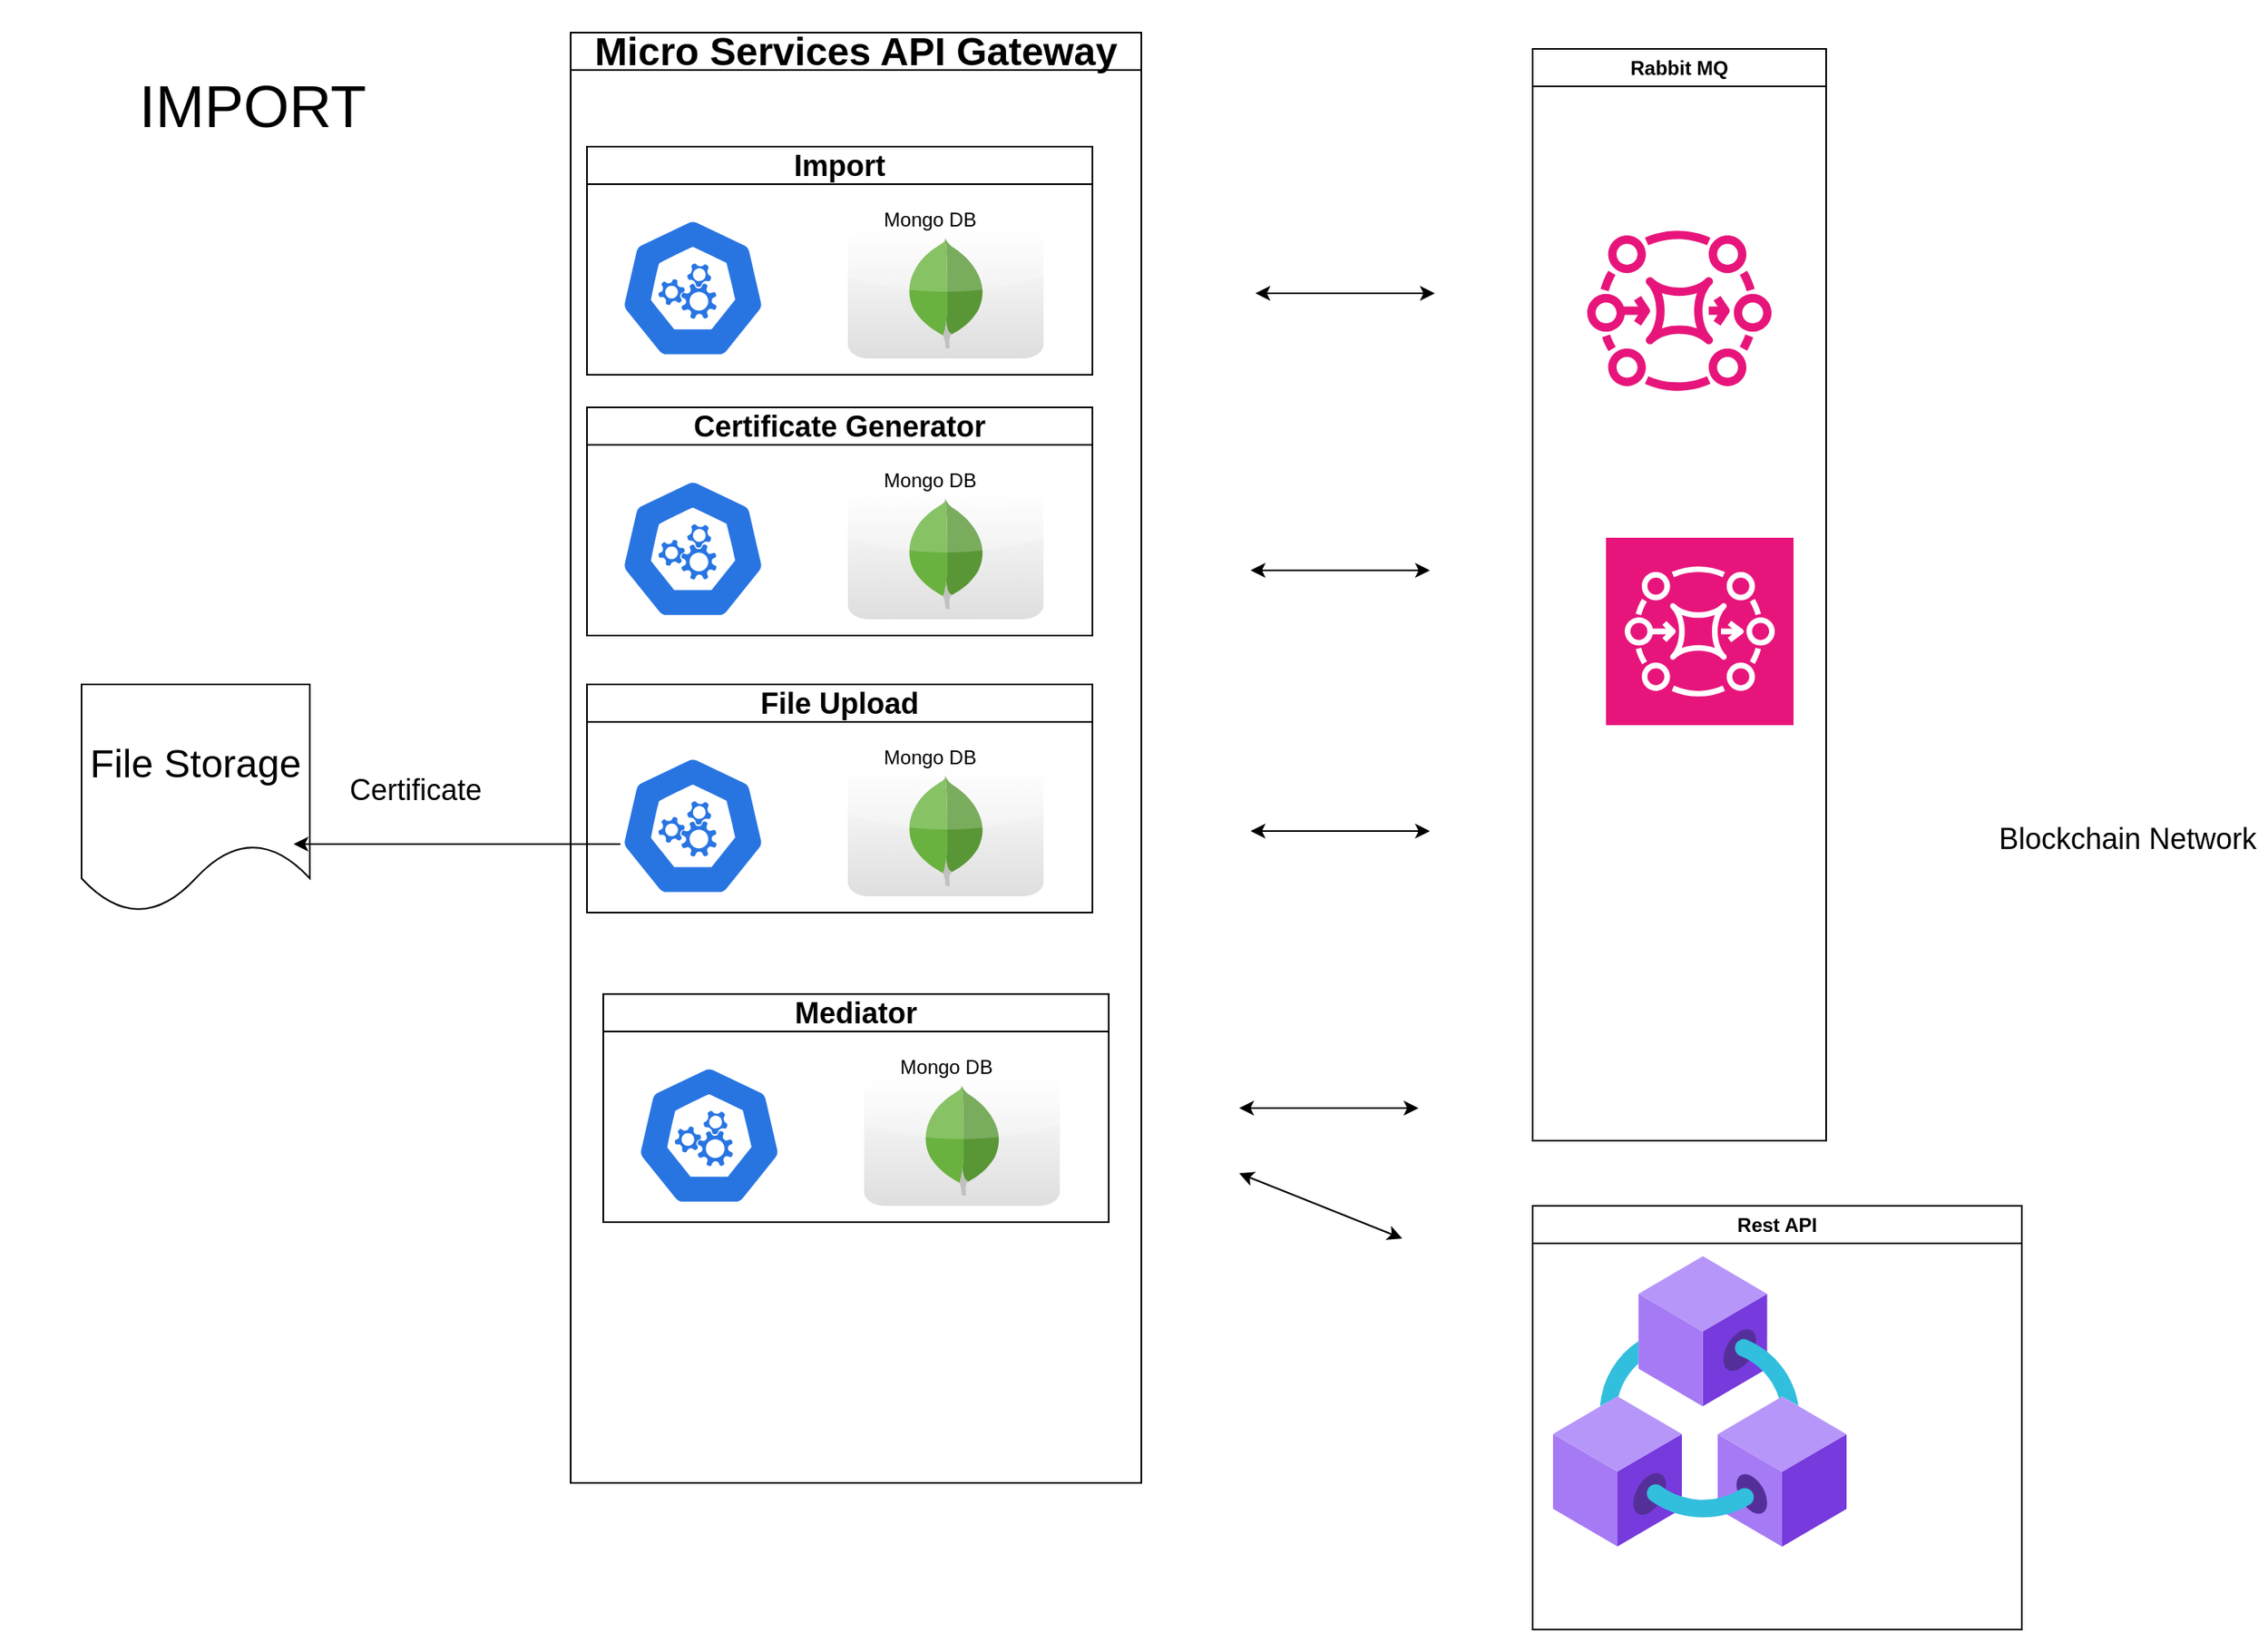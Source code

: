 <mxfile version="24.8.3">
  <diagram name="Page-1" id="74b105a0-9070-1c63-61bc-23e55f88626e">
    <mxGraphModel dx="1723" dy="687" grid="1" gridSize="10" guides="1" tooltips="1" connect="1" arrows="1" fold="1" page="1" pageScale="1.5" pageWidth="1169" pageHeight="826" background="none" math="0" shadow="0">
      <root>
        <mxCell id="0" style=";html=1;" />
        <mxCell id="1" style=";html=1;" parent="0" />
        <mxCell id="ezZVJ3xT8r4Y3w5elAx9-26" value="Rabbit MQ" style="swimlane;whiteSpace=wrap;html=1;" vertex="1" parent="1">
          <mxGeometry x="940" y="70" width="180" height="670" as="geometry" />
        </mxCell>
        <mxCell id="ezZVJ3xT8r4Y3w5elAx9-28" value="" style="sketch=0;points=[[0,0,0],[0.25,0,0],[0.5,0,0],[0.75,0,0],[1,0,0],[0,1,0],[0.25,1,0],[0.5,1,0],[0.75,1,0],[1,1,0],[0,0.25,0],[0,0.5,0],[0,0.75,0],[1,0.25,0],[1,0.5,0],[1,0.75,0]];outlineConnect=0;fontColor=#232F3E;fillColor=#E7157B;strokeColor=#ffffff;dashed=0;verticalLabelPosition=bottom;verticalAlign=top;align=center;html=1;fontSize=12;fontStyle=0;aspect=fixed;shape=mxgraph.aws4.resourceIcon;resIcon=mxgraph.aws4.mq;" vertex="1" parent="ezZVJ3xT8r4Y3w5elAx9-26">
          <mxGeometry x="45" y="300" width="115" height="115" as="geometry" />
        </mxCell>
        <mxCell id="ezZVJ3xT8r4Y3w5elAx9-36" value="" style="sketch=0;outlineConnect=0;fontColor=#232F3E;gradientColor=none;fillColor=#E7157B;strokeColor=none;dashed=0;verticalLabelPosition=bottom;verticalAlign=top;align=center;html=1;fontSize=12;fontStyle=0;aspect=fixed;pointerEvents=1;shape=mxgraph.aws4.mq_broker;" vertex="1" parent="ezZVJ3xT8r4Y3w5elAx9-26">
          <mxGeometry x="33.48" y="110" width="113.04" height="100" as="geometry" />
        </mxCell>
        <mxCell id="ezZVJ3xT8r4Y3w5elAx9-51" value="&lt;font style=&quot;font-size: 24px;&quot;&gt;Micro Services API Gateway&lt;/font&gt;" style="swimlane;whiteSpace=wrap;html=1;" vertex="1" parent="1">
          <mxGeometry x="350" y="60" width="350" height="890" as="geometry" />
        </mxCell>
        <mxCell id="ezZVJ3xT8r4Y3w5elAx9-15" value="&lt;font style=&quot;font-size: 18px;&quot;&gt;Import&lt;/font&gt;" style="swimlane;whiteSpace=wrap;html=1;startSize=23;" vertex="1" parent="ezZVJ3xT8r4Y3w5elAx9-51">
          <mxGeometry x="10" y="70" width="310" height="140" as="geometry" />
        </mxCell>
        <mxCell id="ezZVJ3xT8r4Y3w5elAx9-3" value="" style="dashed=0;outlineConnect=0;html=1;align=center;labelPosition=center;verticalLabelPosition=bottom;verticalAlign=top;shape=mxgraph.webicons.mongodb;gradientColor=#DFDEDE" vertex="1" parent="ezZVJ3xT8r4Y3w5elAx9-15">
          <mxGeometry x="160" y="50" width="120" height="80" as="geometry" />
        </mxCell>
        <mxCell id="ezZVJ3xT8r4Y3w5elAx9-17" value="Mongo DB" style="text;html=1;align=center;verticalAlign=middle;resizable=0;points=[];autosize=1;strokeColor=none;fillColor=none;" vertex="1" parent="ezZVJ3xT8r4Y3w5elAx9-15">
          <mxGeometry x="170" y="30" width="80" height="30" as="geometry" />
        </mxCell>
        <mxCell id="ezZVJ3xT8r4Y3w5elAx9-18" value="" style="aspect=fixed;sketch=0;html=1;dashed=0;whitespace=wrap;verticalLabelPosition=bottom;verticalAlign=top;fillColor=#2875E2;strokeColor=#ffffff;points=[[0.005,0.63,0],[0.1,0.2,0],[0.9,0.2,0],[0.5,0,0],[0.995,0.63,0],[0.72,0.99,0],[0.5,1,0],[0.28,0.99,0]];shape=mxgraph.kubernetes.icon2;prIcon=api" vertex="1" parent="ezZVJ3xT8r4Y3w5elAx9-15">
          <mxGeometry x="20" y="43.6" width="90" height="86.4" as="geometry" />
        </mxCell>
        <mxCell id="ezZVJ3xT8r4Y3w5elAx9-52" value="&lt;font style=&quot;font-size: 18px;&quot;&gt;Certificate Generator&lt;/font&gt;" style="swimlane;whiteSpace=wrap;html=1;startSize=23;" vertex="1" parent="ezZVJ3xT8r4Y3w5elAx9-51">
          <mxGeometry x="10" y="230" width="310" height="140" as="geometry" />
        </mxCell>
        <mxCell id="ezZVJ3xT8r4Y3w5elAx9-53" value="" style="dashed=0;outlineConnect=0;html=1;align=center;labelPosition=center;verticalLabelPosition=bottom;verticalAlign=top;shape=mxgraph.webicons.mongodb;gradientColor=#DFDEDE" vertex="1" parent="ezZVJ3xT8r4Y3w5elAx9-52">
          <mxGeometry x="160" y="50" width="120" height="80" as="geometry" />
        </mxCell>
        <mxCell id="ezZVJ3xT8r4Y3w5elAx9-54" value="Mongo DB" style="text;html=1;align=center;verticalAlign=middle;resizable=0;points=[];autosize=1;strokeColor=none;fillColor=none;" vertex="1" parent="ezZVJ3xT8r4Y3w5elAx9-52">
          <mxGeometry x="170" y="30" width="80" height="30" as="geometry" />
        </mxCell>
        <mxCell id="ezZVJ3xT8r4Y3w5elAx9-55" value="" style="aspect=fixed;sketch=0;html=1;dashed=0;whitespace=wrap;verticalLabelPosition=bottom;verticalAlign=top;fillColor=#2875E2;strokeColor=#ffffff;points=[[0.005,0.63,0],[0.1,0.2,0],[0.9,0.2,0],[0.5,0,0],[0.995,0.63,0],[0.72,0.99,0],[0.5,1,0],[0.28,0.99,0]];shape=mxgraph.kubernetes.icon2;prIcon=api" vertex="1" parent="ezZVJ3xT8r4Y3w5elAx9-52">
          <mxGeometry x="20" y="43.6" width="90" height="86.4" as="geometry" />
        </mxCell>
        <mxCell id="ezZVJ3xT8r4Y3w5elAx9-57" value="&lt;font style=&quot;font-size: 18px;&quot;&gt;File Upload&lt;/font&gt;" style="swimlane;whiteSpace=wrap;html=1;startSize=23;" vertex="1" parent="ezZVJ3xT8r4Y3w5elAx9-51">
          <mxGeometry x="10" y="400" width="310" height="140" as="geometry" />
        </mxCell>
        <mxCell id="ezZVJ3xT8r4Y3w5elAx9-58" value="" style="dashed=0;outlineConnect=0;html=1;align=center;labelPosition=center;verticalLabelPosition=bottom;verticalAlign=top;shape=mxgraph.webicons.mongodb;gradientColor=#DFDEDE" vertex="1" parent="ezZVJ3xT8r4Y3w5elAx9-57">
          <mxGeometry x="160" y="50" width="120" height="80" as="geometry" />
        </mxCell>
        <mxCell id="ezZVJ3xT8r4Y3w5elAx9-59" value="Mongo DB" style="text;html=1;align=center;verticalAlign=middle;resizable=0;points=[];autosize=1;strokeColor=none;fillColor=none;" vertex="1" parent="ezZVJ3xT8r4Y3w5elAx9-57">
          <mxGeometry x="170" y="30" width="80" height="30" as="geometry" />
        </mxCell>
        <mxCell id="ezZVJ3xT8r4Y3w5elAx9-60" value="" style="aspect=fixed;sketch=0;html=1;dashed=0;whitespace=wrap;verticalLabelPosition=bottom;verticalAlign=top;fillColor=#2875E2;strokeColor=#ffffff;points=[[0.005,0.63,0],[0.1,0.2,0],[0.9,0.2,0],[0.5,0,0],[0.995,0.63,0],[0.72,0.99,0],[0.5,1,0],[0.28,0.99,0]];shape=mxgraph.kubernetes.icon2;prIcon=api" vertex="1" parent="ezZVJ3xT8r4Y3w5elAx9-57">
          <mxGeometry x="20" y="43.6" width="90" height="86.4" as="geometry" />
        </mxCell>
        <mxCell id="ezZVJ3xT8r4Y3w5elAx9-72" value="&lt;font style=&quot;font-size: 18px;&quot;&gt;Mediator&lt;/font&gt;" style="swimlane;whiteSpace=wrap;html=1;startSize=23;" vertex="1" parent="ezZVJ3xT8r4Y3w5elAx9-51">
          <mxGeometry x="20" y="590" width="310" height="140" as="geometry" />
        </mxCell>
        <mxCell id="ezZVJ3xT8r4Y3w5elAx9-73" value="" style="dashed=0;outlineConnect=0;html=1;align=center;labelPosition=center;verticalLabelPosition=bottom;verticalAlign=top;shape=mxgraph.webicons.mongodb;gradientColor=#DFDEDE" vertex="1" parent="ezZVJ3xT8r4Y3w5elAx9-72">
          <mxGeometry x="160" y="50" width="120" height="80" as="geometry" />
        </mxCell>
        <mxCell id="ezZVJ3xT8r4Y3w5elAx9-74" value="Mongo DB" style="text;html=1;align=center;verticalAlign=middle;resizable=0;points=[];autosize=1;strokeColor=none;fillColor=none;" vertex="1" parent="ezZVJ3xT8r4Y3w5elAx9-72">
          <mxGeometry x="170" y="30" width="80" height="30" as="geometry" />
        </mxCell>
        <mxCell id="ezZVJ3xT8r4Y3w5elAx9-75" value="" style="aspect=fixed;sketch=0;html=1;dashed=0;whitespace=wrap;verticalLabelPosition=bottom;verticalAlign=top;fillColor=#2875E2;strokeColor=#ffffff;points=[[0.005,0.63,0],[0.1,0.2,0],[0.9,0.2,0],[0.5,0,0],[0.995,0.63,0],[0.72,0.99,0],[0.5,1,0],[0.28,0.99,0]];shape=mxgraph.kubernetes.icon2;prIcon=api" vertex="1" parent="ezZVJ3xT8r4Y3w5elAx9-72">
          <mxGeometry x="20" y="43.6" width="90" height="86.4" as="geometry" />
        </mxCell>
        <mxCell id="ezZVJ3xT8r4Y3w5elAx9-61" value="&lt;font style=&quot;font-size: 24px;&quot;&gt;File Storage&lt;/font&gt;" style="shape=document;whiteSpace=wrap;html=1;boundedLbl=1;" vertex="1" parent="1">
          <mxGeometry x="50" y="460" width="140" height="140" as="geometry" />
        </mxCell>
        <mxCell id="ezZVJ3xT8r4Y3w5elAx9-63" style="edgeStyle=orthogonalEdgeStyle;rounded=0;orthogonalLoop=1;jettySize=auto;html=1;exitX=0.005;exitY=0.63;exitDx=0;exitDy=0;exitPerimeter=0;entryX=0.929;entryY=0.7;entryDx=0;entryDy=0;entryPerimeter=0;" edge="1" parent="1" source="ezZVJ3xT8r4Y3w5elAx9-60" target="ezZVJ3xT8r4Y3w5elAx9-61">
          <mxGeometry relative="1" as="geometry" />
        </mxCell>
        <mxCell id="ezZVJ3xT8r4Y3w5elAx9-64" value="&lt;font style=&quot;font-size: 18px;&quot;&gt;Certificate&lt;/font&gt;" style="text;html=1;align=center;verticalAlign=middle;whiteSpace=wrap;rounded=0;" vertex="1" parent="1">
          <mxGeometry x="210" y="510" width="90" height="30" as="geometry" />
        </mxCell>
        <mxCell id="ezZVJ3xT8r4Y3w5elAx9-68" value="" style="endArrow=classic;startArrow=classic;html=1;rounded=0;" edge="1" parent="1">
          <mxGeometry width="50" height="50" relative="1" as="geometry">
            <mxPoint x="770" y="220" as="sourcePoint" />
            <mxPoint x="880" y="220" as="targetPoint" />
          </mxGeometry>
        </mxCell>
        <mxCell id="ezZVJ3xT8r4Y3w5elAx9-69" value="" style="endArrow=classic;startArrow=classic;html=1;rounded=0;" edge="1" parent="1">
          <mxGeometry width="50" height="50" relative="1" as="geometry">
            <mxPoint x="767" y="390" as="sourcePoint" />
            <mxPoint x="877" y="390" as="targetPoint" />
          </mxGeometry>
        </mxCell>
        <mxCell id="ezZVJ3xT8r4Y3w5elAx9-70" value="" style="endArrow=classic;startArrow=classic;html=1;rounded=0;" edge="1" parent="1">
          <mxGeometry width="50" height="50" relative="1" as="geometry">
            <mxPoint x="767" y="550" as="sourcePoint" />
            <mxPoint x="877" y="550" as="targetPoint" />
          </mxGeometry>
        </mxCell>
        <mxCell id="ezZVJ3xT8r4Y3w5elAx9-76" value="" style="endArrow=classic;startArrow=classic;html=1;rounded=0;" edge="1" parent="1">
          <mxGeometry width="50" height="50" relative="1" as="geometry">
            <mxPoint x="760" y="720" as="sourcePoint" />
            <mxPoint x="870" y="720" as="targetPoint" />
          </mxGeometry>
        </mxCell>
        <mxCell id="ezZVJ3xT8r4Y3w5elAx9-79" value="" style="endArrow=classic;startArrow=classic;html=1;rounded=0;" edge="1" parent="1">
          <mxGeometry width="50" height="50" relative="1" as="geometry">
            <mxPoint x="760" y="760" as="sourcePoint" />
            <mxPoint x="860" y="800" as="targetPoint" />
          </mxGeometry>
        </mxCell>
        <mxCell id="ezZVJ3xT8r4Y3w5elAx9-80" value="&lt;font style=&quot;font-size: 18px;&quot;&gt;Blockchain Network&lt;/font&gt;" style="text;html=1;align=center;verticalAlign=middle;whiteSpace=wrap;rounded=0;" vertex="1" parent="1">
          <mxGeometry x="1220" y="540" width="170" height="30" as="geometry" />
        </mxCell>
        <mxCell id="ezZVJ3xT8r4Y3w5elAx9-81" value="&lt;font style=&quot;font-size: 36px;&quot;&gt;IMPORT&lt;/font&gt;" style="text;html=1;align=center;verticalAlign=middle;whiteSpace=wrap;rounded=0;" vertex="1" parent="1">
          <mxGeometry y="40" width="310" height="130" as="geometry" />
        </mxCell>
        <mxCell id="ezZVJ3xT8r4Y3w5elAx9-82" value="Rest API" style="swimlane;whiteSpace=wrap;html=1;" vertex="1" parent="1">
          <mxGeometry x="940" y="780" width="300" height="260" as="geometry" />
        </mxCell>
        <mxCell id="ezZVJ3xT8r4Y3w5elAx9-77" value="" style="image;aspect=fixed;html=1;points=[];align=center;fontSize=12;image=img/lib/azure2/blockchain/Azure_Blockchain_Service.svg;" vertex="1" parent="ezZVJ3xT8r4Y3w5elAx9-82">
          <mxGeometry x="12.5" y="30" width="180" height="180" as="geometry" />
        </mxCell>
      </root>
    </mxGraphModel>
  </diagram>
</mxfile>
